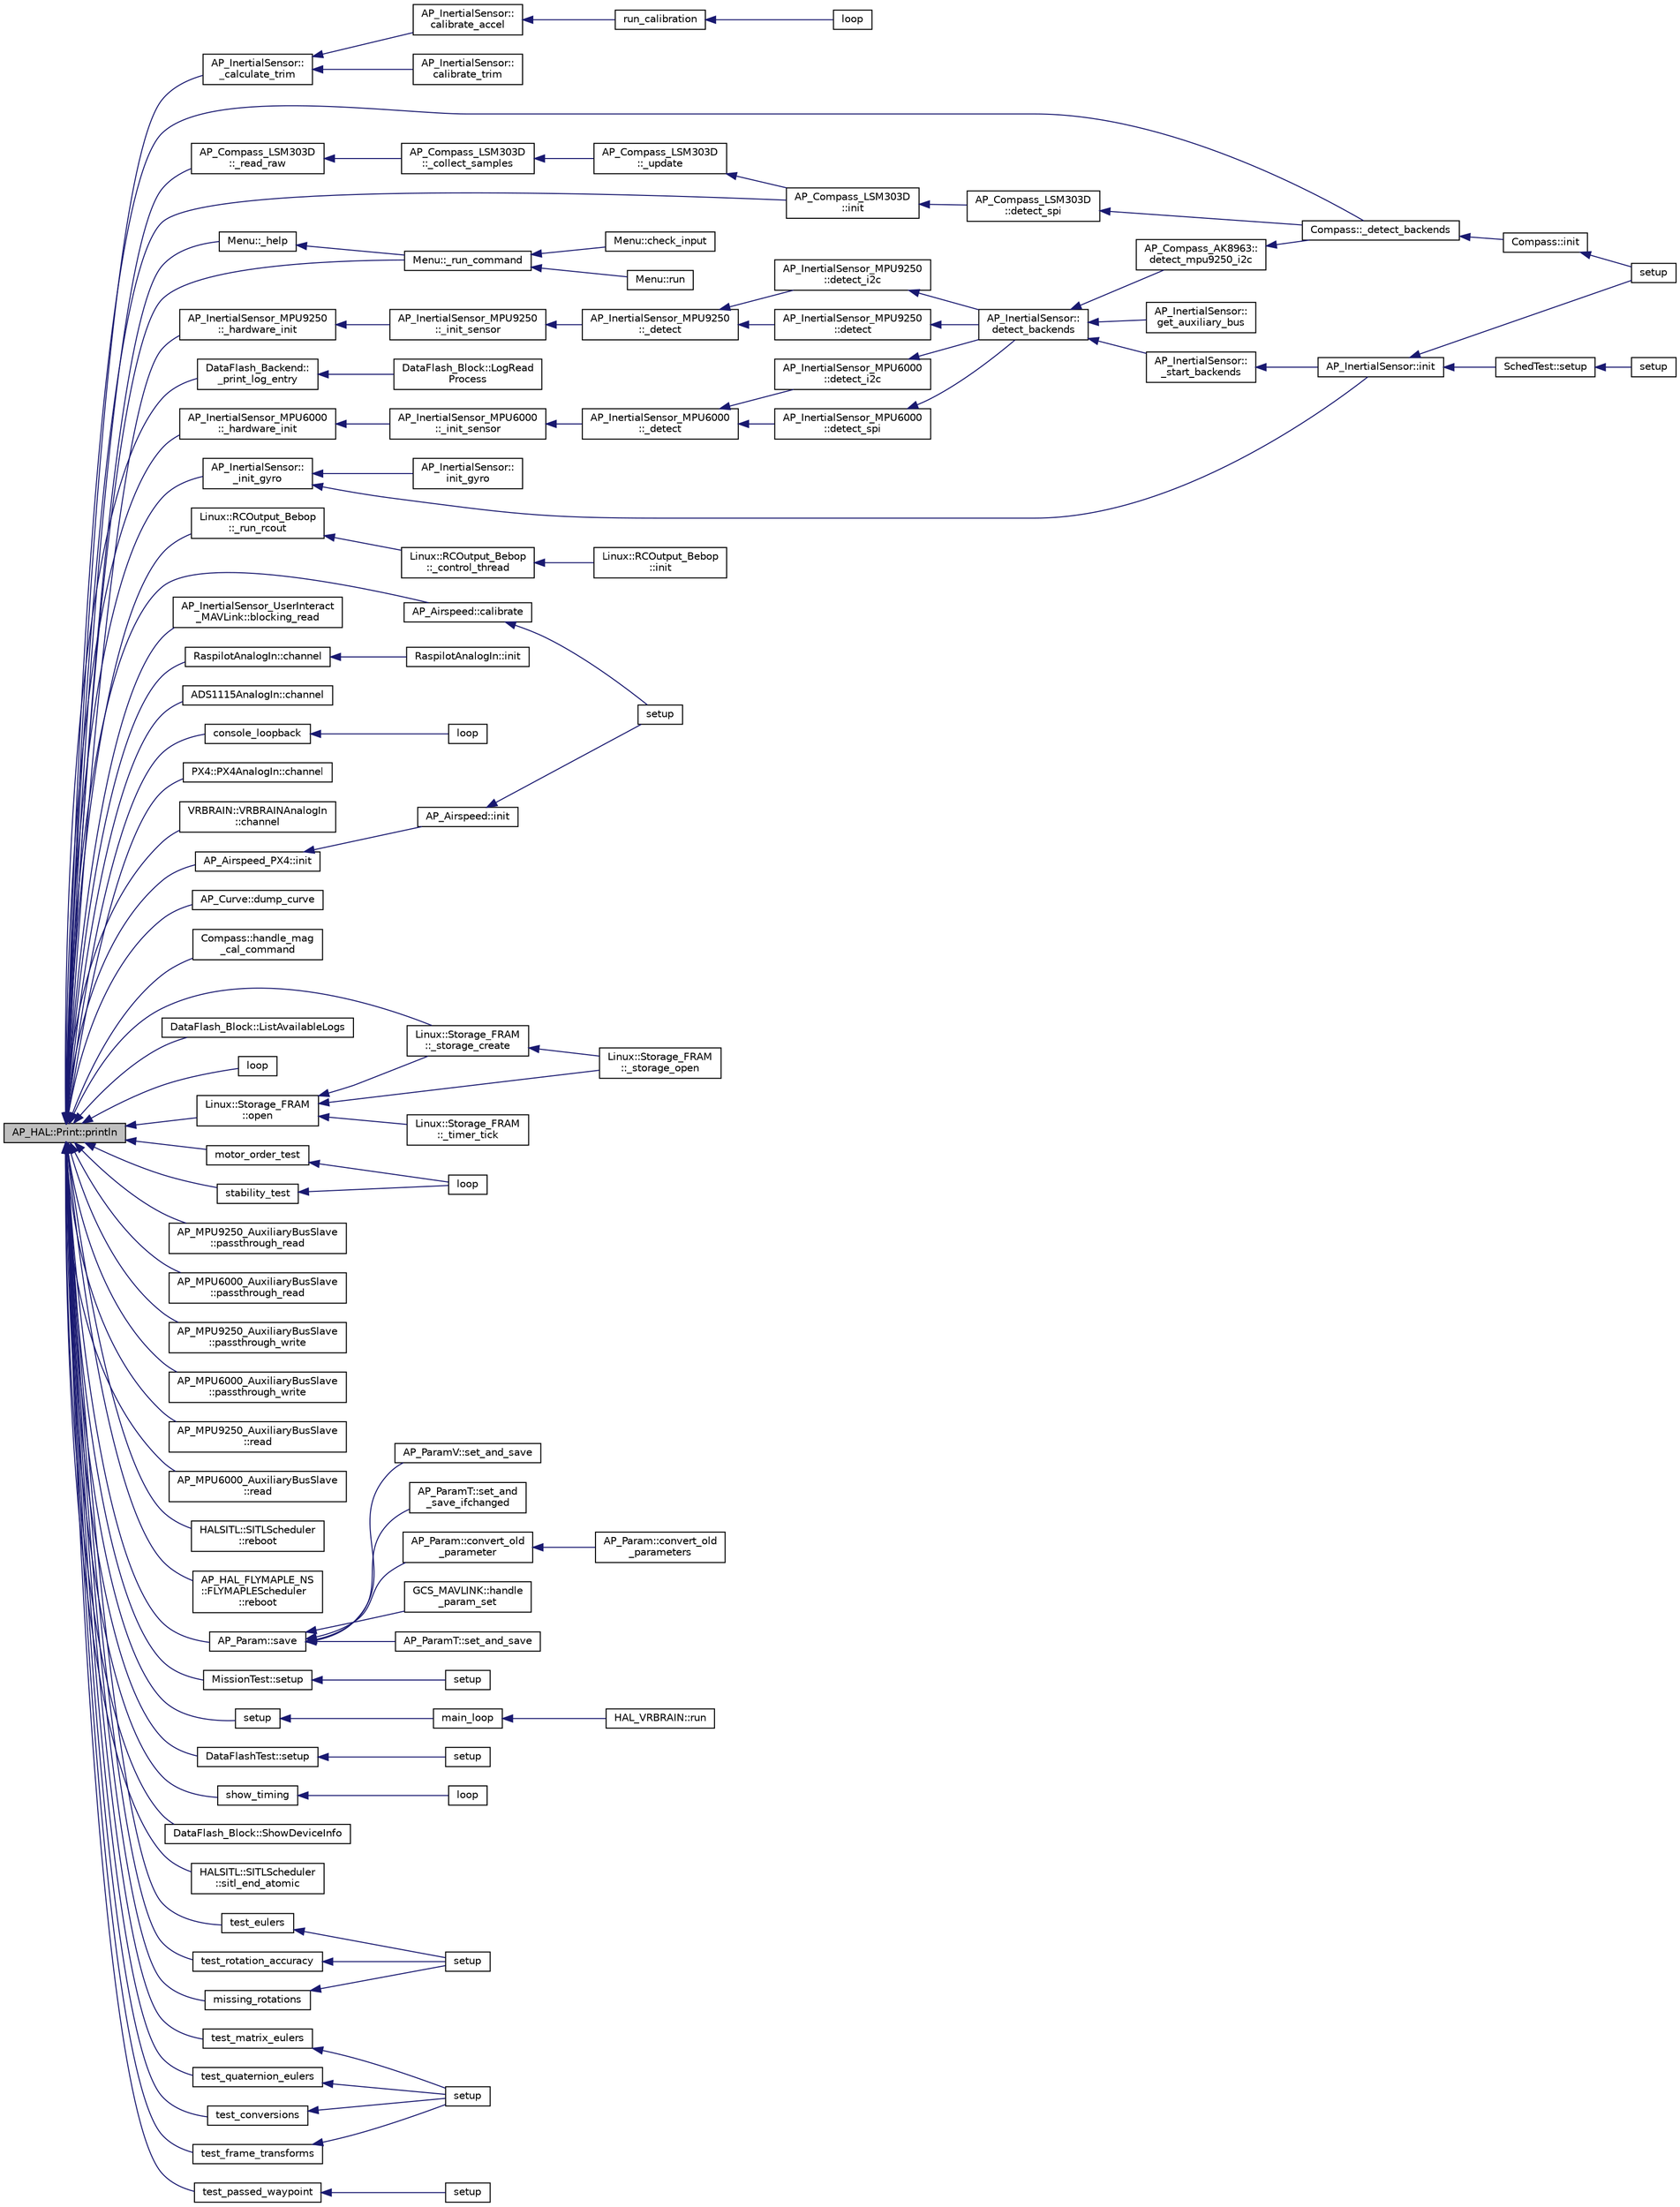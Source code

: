 digraph "AP_HAL::Print::println"
{
 // INTERACTIVE_SVG=YES
  edge [fontname="Helvetica",fontsize="10",labelfontname="Helvetica",labelfontsize="10"];
  node [fontname="Helvetica",fontsize="10",shape=record];
  rankdir="LR";
  Node1 [label="AP_HAL::Print::println",height=0.2,width=0.4,color="black", fillcolor="grey75", style="filled", fontcolor="black"];
  Node1 -> Node2 [dir="back",color="midnightblue",fontsize="10",style="solid",fontname="Helvetica"];
  Node2 [label="AP_InertialSensor::\l_calculate_trim",height=0.2,width=0.4,color="black", fillcolor="white", style="filled",URL="$classAP__InertialSensor.html#ad85a0f7284984ab4bc7b6309ec61003f"];
  Node2 -> Node3 [dir="back",color="midnightblue",fontsize="10",style="solid",fontname="Helvetica"];
  Node3 [label="AP_InertialSensor::\lcalibrate_accel",height=0.2,width=0.4,color="black", fillcolor="white", style="filled",URL="$classAP__InertialSensor.html#a9a2e96ead5ec6958cc5428807318ee6b"];
  Node3 -> Node4 [dir="back",color="midnightblue",fontsize="10",style="solid",fontname="Helvetica"];
  Node4 [label="run_calibration",height=0.2,width=0.4,color="black", fillcolor="white", style="filled",URL="$INS__generic_8cpp.html#a2678ad991b638bbaac0ea234cdc5d60b"];
  Node4 -> Node5 [dir="back",color="midnightblue",fontsize="10",style="solid",fontname="Helvetica"];
  Node5 [label="loop",height=0.2,width=0.4,color="black", fillcolor="white", style="filled",URL="$INS__generic_8cpp.html#a0b33edabd7f1c4e4a0bf32c67269be2f"];
  Node2 -> Node6 [dir="back",color="midnightblue",fontsize="10",style="solid",fontname="Helvetica"];
  Node6 [label="AP_InertialSensor::\lcalibrate_trim",height=0.2,width=0.4,color="black", fillcolor="white", style="filled",URL="$classAP__InertialSensor.html#ad87496184e3c6a775a10b3b5eb069cd9"];
  Node1 -> Node7 [dir="back",color="midnightblue",fontsize="10",style="solid",fontname="Helvetica"];
  Node7 [label="Compass::_detect_backends",height=0.2,width=0.4,color="black", fillcolor="white", style="filled",URL="$classCompass.html#a1c48170d8c8966b22fb150b1634443ec"];
  Node7 -> Node8 [dir="back",color="midnightblue",fontsize="10",style="solid",fontname="Helvetica"];
  Node8 [label="Compass::init",height=0.2,width=0.4,color="black", fillcolor="white", style="filled",URL="$classCompass.html#a190aefc281aba88c7b16e4fc58035c5e"];
  Node8 -> Node9 [dir="back",color="midnightblue",fontsize="10",style="solid",fontname="Helvetica"];
  Node9 [label="setup",height=0.2,width=0.4,color="black", fillcolor="white", style="filled",URL="$AHRS__Test_8cpp.html#a7dfd9b79bc5a37d7df40207afbc5431f"];
  Node1 -> Node10 [dir="back",color="midnightblue",fontsize="10",style="solid",fontname="Helvetica"];
  Node10 [label="AP_InertialSensor_MPU9250\l::_hardware_init",height=0.2,width=0.4,color="black", fillcolor="white", style="filled",URL="$classAP__InertialSensor__MPU9250.html#a7915f9935d7e94cc17611d0a2927a1c9"];
  Node10 -> Node11 [dir="back",color="midnightblue",fontsize="10",style="solid",fontname="Helvetica"];
  Node11 [label="AP_InertialSensor_MPU9250\l::_init_sensor",height=0.2,width=0.4,color="black", fillcolor="white", style="filled",URL="$classAP__InertialSensor__MPU9250.html#a8eaf550b652bbf44d3c113807c3a7b27"];
  Node11 -> Node12 [dir="back",color="midnightblue",fontsize="10",style="solid",fontname="Helvetica"];
  Node12 [label="AP_InertialSensor_MPU9250\l::_detect",height=0.2,width=0.4,color="black", fillcolor="white", style="filled",URL="$classAP__InertialSensor__MPU9250.html#aa21bf1c9641b52b380aa5446d9c22729"];
  Node12 -> Node13 [dir="back",color="midnightblue",fontsize="10",style="solid",fontname="Helvetica"];
  Node13 [label="AP_InertialSensor_MPU9250\l::detect",height=0.2,width=0.4,color="black", fillcolor="white", style="filled",URL="$classAP__InertialSensor__MPU9250.html#ad855b503292ccf6630c5df05ac5893bc"];
  Node13 -> Node14 [dir="back",color="midnightblue",fontsize="10",style="solid",fontname="Helvetica"];
  Node14 [label="AP_InertialSensor::\ldetect_backends",height=0.2,width=0.4,color="black", fillcolor="white", style="filled",URL="$classAP__InertialSensor.html#a8967734e82a4f472c6d8ddd8db656804"];
  Node14 -> Node15 [dir="back",color="midnightblue",fontsize="10",style="solid",fontname="Helvetica"];
  Node15 [label="AP_InertialSensor::\l_start_backends",height=0.2,width=0.4,color="black", fillcolor="white", style="filled",URL="$classAP__InertialSensor.html#a9949b7e301b0d7a5f3e59385d2e8d97a"];
  Node15 -> Node16 [dir="back",color="midnightblue",fontsize="10",style="solid",fontname="Helvetica"];
  Node16 [label="AP_InertialSensor::init",height=0.2,width=0.4,color="black", fillcolor="white", style="filled",URL="$classAP__InertialSensor.html#ab1cdd1c7cc2a0a2631e5deadfc960e80"];
  Node16 -> Node17 [dir="back",color="midnightblue",fontsize="10",style="solid",fontname="Helvetica"];
  Node17 [label="SchedTest::setup",height=0.2,width=0.4,color="black", fillcolor="white", style="filled",URL="$classSchedTest.html#ae9afb73f76391e34d47286a516fe5292"];
  Node17 -> Node18 [dir="back",color="midnightblue",fontsize="10",style="solid",fontname="Helvetica"];
  Node18 [label="setup",height=0.2,width=0.4,color="black", fillcolor="white", style="filled",URL="$Scheduler__test_8cpp.html#a7dfd9b79bc5a37d7df40207afbc5431f"];
  Node16 -> Node9 [dir="back",color="midnightblue",fontsize="10",style="solid",fontname="Helvetica"];
  Node14 -> Node19 [dir="back",color="midnightblue",fontsize="10",style="solid",fontname="Helvetica"];
  Node19 [label="AP_Compass_AK8963::\ldetect_mpu9250_i2c",height=0.2,width=0.4,color="black", fillcolor="white", style="filled",URL="$classAP__Compass__AK8963.html#a0d77d55639011a39fa39a3fbfb11b9be"];
  Node19 -> Node7 [dir="back",color="midnightblue",fontsize="10",style="solid",fontname="Helvetica"];
  Node14 -> Node20 [dir="back",color="midnightblue",fontsize="10",style="solid",fontname="Helvetica"];
  Node20 [label="AP_InertialSensor::\lget_auxiliary_bus",height=0.2,width=0.4,color="black", fillcolor="white", style="filled",URL="$classAP__InertialSensor.html#ad649def5689aecaebca16cf910d77fd8"];
  Node12 -> Node21 [dir="back",color="midnightblue",fontsize="10",style="solid",fontname="Helvetica"];
  Node21 [label="AP_InertialSensor_MPU9250\l::detect_i2c",height=0.2,width=0.4,color="black", fillcolor="white", style="filled",URL="$classAP__InertialSensor__MPU9250.html#ad5d530a2bb50d34a7476898369c239d5"];
  Node21 -> Node14 [dir="back",color="midnightblue",fontsize="10",style="solid",fontname="Helvetica"];
  Node1 -> Node22 [dir="back",color="midnightblue",fontsize="10",style="solid",fontname="Helvetica"];
  Node22 [label="AP_InertialSensor_MPU6000\l::_hardware_init",height=0.2,width=0.4,color="black", fillcolor="white", style="filled",URL="$classAP__InertialSensor__MPU6000.html#ab1b55d6a0819436152c2a8dc6780104f"];
  Node22 -> Node23 [dir="back",color="midnightblue",fontsize="10",style="solid",fontname="Helvetica"];
  Node23 [label="AP_InertialSensor_MPU6000\l::_init_sensor",height=0.2,width=0.4,color="black", fillcolor="white", style="filled",URL="$classAP__InertialSensor__MPU6000.html#a50be758eef3a4d1538323bab21349d2c"];
  Node23 -> Node24 [dir="back",color="midnightblue",fontsize="10",style="solid",fontname="Helvetica"];
  Node24 [label="AP_InertialSensor_MPU6000\l::_detect",height=0.2,width=0.4,color="black", fillcolor="white", style="filled",URL="$classAP__InertialSensor__MPU6000.html#a9dd2ad096a05bf6c0a616ad8d75c0853"];
  Node24 -> Node25 [dir="back",color="midnightblue",fontsize="10",style="solid",fontname="Helvetica"];
  Node25 [label="AP_InertialSensor_MPU6000\l::detect_i2c",height=0.2,width=0.4,color="black", fillcolor="white", style="filled",URL="$classAP__InertialSensor__MPU6000.html#a1f124c85e350b17ad5313643eb0ecc98"];
  Node25 -> Node14 [dir="back",color="midnightblue",fontsize="10",style="solid",fontname="Helvetica"];
  Node24 -> Node26 [dir="back",color="midnightblue",fontsize="10",style="solid",fontname="Helvetica"];
  Node26 [label="AP_InertialSensor_MPU6000\l::detect_spi",height=0.2,width=0.4,color="black", fillcolor="white", style="filled",URL="$classAP__InertialSensor__MPU6000.html#ace4117460d79d69bcf4125dfbd38a22d"];
  Node26 -> Node14 [dir="back",color="midnightblue",fontsize="10",style="solid",fontname="Helvetica"];
  Node1 -> Node27 [dir="back",color="midnightblue",fontsize="10",style="solid",fontname="Helvetica"];
  Node27 [label="Menu::_help",height=0.2,width=0.4,color="black", fillcolor="white", style="filled",URL="$classMenu.html#abdbbcbf943aef6f367b181cdf5df58ec",tooltip="implements the &#39;help&#39; command "];
  Node27 -> Node28 [dir="back",color="midnightblue",fontsize="10",style="solid",fontname="Helvetica"];
  Node28 [label="Menu::_run_command",height=0.2,width=0.4,color="black", fillcolor="white", style="filled",URL="$classMenu.html#a95896e17c24c512b0ffded9661204cc9"];
  Node28 -> Node29 [dir="back",color="midnightblue",fontsize="10",style="solid",fontname="Helvetica"];
  Node29 [label="Menu::check_input",height=0.2,width=0.4,color="black", fillcolor="white", style="filled",URL="$classMenu.html#a5ee8a65cae6ca12d570d5f665e2c665c"];
  Node28 -> Node30 [dir="back",color="midnightblue",fontsize="10",style="solid",fontname="Helvetica"];
  Node30 [label="Menu::run",height=0.2,width=0.4,color="black", fillcolor="white", style="filled",URL="$classMenu.html#a8424e0886499d6901c1d2406c568709c",tooltip="menu runner "];
  Node1 -> Node31 [dir="back",color="midnightblue",fontsize="10",style="solid",fontname="Helvetica"];
  Node31 [label="AP_InertialSensor::\l_init_gyro",height=0.2,width=0.4,color="black", fillcolor="white", style="filled",URL="$classAP__InertialSensor.html#a8744303832541bef0025d9698468938c"];
  Node31 -> Node16 [dir="back",color="midnightblue",fontsize="10",style="solid",fontname="Helvetica"];
  Node31 -> Node32 [dir="back",color="midnightblue",fontsize="10",style="solid",fontname="Helvetica"];
  Node32 [label="AP_InertialSensor::\linit_gyro",height=0.2,width=0.4,color="black", fillcolor="white", style="filled",URL="$classAP__InertialSensor.html#a424609d1eb3dc8473040c9e6f87771ad"];
  Node1 -> Node33 [dir="back",color="midnightblue",fontsize="10",style="solid",fontname="Helvetica"];
  Node33 [label="DataFlash_Backend::\l_print_log_entry",height=0.2,width=0.4,color="black", fillcolor="white", style="filled",URL="$classDataFlash__Backend.html#a880e666874fef9aa9dc6f19b820569ad"];
  Node33 -> Node34 [dir="back",color="midnightblue",fontsize="10",style="solid",fontname="Helvetica"];
  Node34 [label="DataFlash_Block::LogRead\lProcess",height=0.2,width=0.4,color="black", fillcolor="white", style="filled",URL="$classDataFlash__Block.html#a1e5463499b5f2030d233e75ba86a55b8"];
  Node1 -> Node35 [dir="back",color="midnightblue",fontsize="10",style="solid",fontname="Helvetica"];
  Node35 [label="AP_Compass_LSM303D\l::_read_raw",height=0.2,width=0.4,color="black", fillcolor="white", style="filled",URL="$classAP__Compass__LSM303D.html#a1a9c23aa80fd5dde2a50c770aa845b5c"];
  Node35 -> Node36 [dir="back",color="midnightblue",fontsize="10",style="solid",fontname="Helvetica"];
  Node36 [label="AP_Compass_LSM303D\l::_collect_samples",height=0.2,width=0.4,color="black", fillcolor="white", style="filled",URL="$classAP__Compass__LSM303D.html#a66c8262764747536df9e326cc30149e4"];
  Node36 -> Node37 [dir="back",color="midnightblue",fontsize="10",style="solid",fontname="Helvetica"];
  Node37 [label="AP_Compass_LSM303D\l::_update",height=0.2,width=0.4,color="black", fillcolor="white", style="filled",URL="$classAP__Compass__LSM303D.html#a2ab7677dcc887ecc3ba926d1122ffb2e"];
  Node37 -> Node38 [dir="back",color="midnightblue",fontsize="10",style="solid",fontname="Helvetica"];
  Node38 [label="AP_Compass_LSM303D\l::init",height=0.2,width=0.4,color="black", fillcolor="white", style="filled",URL="$classAP__Compass__LSM303D.html#a322cf9c59129cd558a3276f9a2ab1a67"];
  Node38 -> Node39 [dir="back",color="midnightblue",fontsize="10",style="solid",fontname="Helvetica"];
  Node39 [label="AP_Compass_LSM303D\l::detect_spi",height=0.2,width=0.4,color="black", fillcolor="white", style="filled",URL="$classAP__Compass__LSM303D.html#a80232bbbe6f26dc396ba82bd097ce682"];
  Node39 -> Node7 [dir="back",color="midnightblue",fontsize="10",style="solid",fontname="Helvetica"];
  Node1 -> Node28 [dir="back",color="midnightblue",fontsize="10",style="solid",fontname="Helvetica"];
  Node1 -> Node40 [dir="back",color="midnightblue",fontsize="10",style="solid",fontname="Helvetica"];
  Node40 [label="Linux::RCOutput_Bebop\l::_run_rcout",height=0.2,width=0.4,color="black", fillcolor="white", style="filled",URL="$classLinux_1_1RCOutput__Bebop.html#a1baaeabaade1ea15e4c770c9277821cc"];
  Node40 -> Node41 [dir="back",color="midnightblue",fontsize="10",style="solid",fontname="Helvetica"];
  Node41 [label="Linux::RCOutput_Bebop\l::_control_thread",height=0.2,width=0.4,color="black", fillcolor="white", style="filled",URL="$classLinux_1_1RCOutput__Bebop.html#a268f09061922bcc792a67fabf70617bc"];
  Node41 -> Node42 [dir="back",color="midnightblue",fontsize="10",style="solid",fontname="Helvetica"];
  Node42 [label="Linux::RCOutput_Bebop\l::init",height=0.2,width=0.4,color="black", fillcolor="white", style="filled",URL="$classLinux_1_1RCOutput__Bebop.html#a95751b1f997aac77e0c726eeca8c3483"];
  Node1 -> Node43 [dir="back",color="midnightblue",fontsize="10",style="solid",fontname="Helvetica"];
  Node43 [label="Linux::Storage_FRAM\l::_storage_create",height=0.2,width=0.4,color="black", fillcolor="white", style="filled",URL="$classLinux_1_1Storage__FRAM.html#a113edc5b350a1e84d25bbd20b2486c11"];
  Node43 -> Node44 [dir="back",color="midnightblue",fontsize="10",style="solid",fontname="Helvetica"];
  Node44 [label="Linux::Storage_FRAM\l::_storage_open",height=0.2,width=0.4,color="black", fillcolor="white", style="filled",URL="$classLinux_1_1Storage__FRAM.html#aedc6849f147fbc13920768c8aca75b91"];
  Node1 -> Node45 [dir="back",color="midnightblue",fontsize="10",style="solid",fontname="Helvetica"];
  Node45 [label="AP_InertialSensor_UserInteract\l_MAVLink::blocking_read",height=0.2,width=0.4,color="black", fillcolor="white", style="filled",URL="$classAP__InertialSensor__UserInteract__MAVLink.html#a48aca70929432691988f04da6a6797e9"];
  Node1 -> Node46 [dir="back",color="midnightblue",fontsize="10",style="solid",fontname="Helvetica"];
  Node46 [label="AP_Airspeed::calibrate",height=0.2,width=0.4,color="black", fillcolor="white", style="filled",URL="$classAP__Airspeed.html#afb7c91590b3efc00ee2d72cc6bcc856f"];
  Node46 -> Node47 [dir="back",color="midnightblue",fontsize="10",style="solid",fontname="Helvetica"];
  Node47 [label="setup",height=0.2,width=0.4,color="black", fillcolor="white", style="filled",URL="$Airspeed_8cpp.html#a4fc01d736fe50cf5b977f755b675f11d"];
  Node1 -> Node48 [dir="back",color="midnightblue",fontsize="10",style="solid",fontname="Helvetica"];
  Node48 [label="ADS1115AnalogIn::channel",height=0.2,width=0.4,color="black", fillcolor="white", style="filled",URL="$classADS1115AnalogIn.html#a0b2798c20b26480451c0e67e7072c65a"];
  Node1 -> Node49 [dir="back",color="midnightblue",fontsize="10",style="solid",fontname="Helvetica"];
  Node49 [label="RaspilotAnalogIn::channel",height=0.2,width=0.4,color="black", fillcolor="white", style="filled",URL="$classRaspilotAnalogIn.html#a32ae7a363d84a747aee5acfba3667cc5"];
  Node49 -> Node50 [dir="back",color="midnightblue",fontsize="10",style="solid",fontname="Helvetica"];
  Node50 [label="RaspilotAnalogIn::init",height=0.2,width=0.4,color="black", fillcolor="white", style="filled",URL="$classRaspilotAnalogIn.html#a23676f07a43b6862908a2aabb6b3c908"];
  Node1 -> Node51 [dir="back",color="midnightblue",fontsize="10",style="solid",fontname="Helvetica"];
  Node51 [label="PX4::PX4AnalogIn::channel",height=0.2,width=0.4,color="black", fillcolor="white", style="filled",URL="$classPX4_1_1PX4AnalogIn.html#ac252f6f4970cdbd7cd6b575dca155297"];
  Node1 -> Node52 [dir="back",color="midnightblue",fontsize="10",style="solid",fontname="Helvetica"];
  Node52 [label="VRBRAIN::VRBRAINAnalogIn\l::channel",height=0.2,width=0.4,color="black", fillcolor="white", style="filled",URL="$classVRBRAIN_1_1VRBRAINAnalogIn.html#a1e0366bff05cbc5c1e4abae5b9d849c0"];
  Node1 -> Node53 [dir="back",color="midnightblue",fontsize="10",style="solid",fontname="Helvetica"];
  Node53 [label="console_loopback",height=0.2,width=0.4,color="black", fillcolor="white", style="filled",URL="$GCS__Console_2examples_2Console_2Console_8cpp.html#af448a11a75341cbf41bde0f0e10d459a"];
  Node53 -> Node54 [dir="back",color="midnightblue",fontsize="10",style="solid",fontname="Helvetica"];
  Node54 [label="loop",height=0.2,width=0.4,color="black", fillcolor="white", style="filled",URL="$GCS__Console_2examples_2Console_2Console_8cpp.html#a0b33edabd7f1c4e4a0bf32c67269be2f"];
  Node1 -> Node55 [dir="back",color="midnightblue",fontsize="10",style="solid",fontname="Helvetica"];
  Node55 [label="AP_Curve::dump_curve",height=0.2,width=0.4,color="black", fillcolor="white", style="filled",URL="$classAP__Curve.html#a4b9ae5e9b5d0b263a9966084a9a5c0b6"];
  Node1 -> Node56 [dir="back",color="midnightblue",fontsize="10",style="solid",fontname="Helvetica"];
  Node56 [label="Compass::handle_mag\l_cal_command",height=0.2,width=0.4,color="black", fillcolor="white", style="filled",URL="$classCompass.html#a5b92dfeb8382c411fc5cdfe2c35569b0"];
  Node1 -> Node57 [dir="back",color="midnightblue",fontsize="10",style="solid",fontname="Helvetica"];
  Node57 [label="AP_Airspeed_PX4::init",height=0.2,width=0.4,color="black", fillcolor="white", style="filled",URL="$classAP__Airspeed__PX4.html#a0adbea999d3007107b1949ba08cb38d1"];
  Node57 -> Node58 [dir="back",color="midnightblue",fontsize="10",style="solid",fontname="Helvetica"];
  Node58 [label="AP_Airspeed::init",height=0.2,width=0.4,color="black", fillcolor="white", style="filled",URL="$classAP__Airspeed.html#a7499575104f24c6502e1148c353d9637"];
  Node58 -> Node47 [dir="back",color="midnightblue",fontsize="10",style="solid",fontname="Helvetica"];
  Node1 -> Node38 [dir="back",color="midnightblue",fontsize="10",style="solid",fontname="Helvetica"];
  Node1 -> Node59 [dir="back",color="midnightblue",fontsize="10",style="solid",fontname="Helvetica"];
  Node59 [label="DataFlash_Block::ListAvailableLogs",height=0.2,width=0.4,color="black", fillcolor="white", style="filled",URL="$classDataFlash__Block.html#af69dc258faab0de2a9b38e87d4c67799"];
  Node1 -> Node60 [dir="back",color="midnightblue",fontsize="10",style="solid",fontname="Helvetica"];
  Node60 [label="loop",height=0.2,width=0.4,color="black", fillcolor="white", style="filled",URL="$BARO__generic_8cpp.html#afe461d27b9c48d5921c00d521181f12f"];
  Node1 -> Node61 [dir="back",color="midnightblue",fontsize="10",style="solid",fontname="Helvetica"];
  Node61 [label="missing_rotations",height=0.2,width=0.4,color="black", fillcolor="white", style="filled",URL="$rotations_8cpp.html#a1452d16c339066eafa4bf6ad001b7695"];
  Node61 -> Node62 [dir="back",color="midnightblue",fontsize="10",style="solid",fontname="Helvetica"];
  Node62 [label="setup",height=0.2,width=0.4,color="black", fillcolor="white", style="filled",URL="$rotations_8cpp.html#a7dfd9b79bc5a37d7df40207afbc5431f"];
  Node1 -> Node63 [dir="back",color="midnightblue",fontsize="10",style="solid",fontname="Helvetica"];
  Node63 [label="motor_order_test",height=0.2,width=0.4,color="black", fillcolor="white", style="filled",URL="$AP__Motors__test_8cpp.html#a57a49546fb6c5b2c9b423caa333e82b1"];
  Node63 -> Node64 [dir="back",color="midnightblue",fontsize="10",style="solid",fontname="Helvetica"];
  Node64 [label="loop",height=0.2,width=0.4,color="black", fillcolor="white", style="filled",URL="$AP__Motors__test_8cpp.html#afe461d27b9c48d5921c00d521181f12f"];
  Node1 -> Node65 [dir="back",color="midnightblue",fontsize="10",style="solid",fontname="Helvetica"];
  Node65 [label="Linux::Storage_FRAM\l::open",height=0.2,width=0.4,color="black", fillcolor="white", style="filled",URL="$classLinux_1_1Storage__FRAM.html#a20afffb2a7485aa8c0713533150b36e4"];
  Node65 -> Node43 [dir="back",color="midnightblue",fontsize="10",style="solid",fontname="Helvetica"];
  Node65 -> Node44 [dir="back",color="midnightblue",fontsize="10",style="solid",fontname="Helvetica"];
  Node65 -> Node66 [dir="back",color="midnightblue",fontsize="10",style="solid",fontname="Helvetica"];
  Node66 [label="Linux::Storage_FRAM\l::_timer_tick",height=0.2,width=0.4,color="black", fillcolor="white", style="filled",URL="$classLinux_1_1Storage__FRAM.html#af784c59d3cec417e57b1e1ace122fbab"];
  Node1 -> Node67 [dir="back",color="midnightblue",fontsize="10",style="solid",fontname="Helvetica"];
  Node67 [label="AP_MPU9250_AuxiliaryBusSlave\l::passthrough_read",height=0.2,width=0.4,color="black", fillcolor="white", style="filled",URL="$classAP__MPU9250__AuxiliaryBusSlave.html#a9e634dbcda44192e9d6e2294aeaadc73"];
  Node1 -> Node68 [dir="back",color="midnightblue",fontsize="10",style="solid",fontname="Helvetica"];
  Node68 [label="AP_MPU6000_AuxiliaryBusSlave\l::passthrough_read",height=0.2,width=0.4,color="black", fillcolor="white", style="filled",URL="$classAP__MPU6000__AuxiliaryBusSlave.html#a66d7937e6a854f7dc7629eb3ec3c4a74"];
  Node1 -> Node69 [dir="back",color="midnightblue",fontsize="10",style="solid",fontname="Helvetica"];
  Node69 [label="AP_MPU9250_AuxiliaryBusSlave\l::passthrough_write",height=0.2,width=0.4,color="black", fillcolor="white", style="filled",URL="$classAP__MPU9250__AuxiliaryBusSlave.html#a7d63fd31e605eaf9ccac757a9cb26a86"];
  Node1 -> Node70 [dir="back",color="midnightblue",fontsize="10",style="solid",fontname="Helvetica"];
  Node70 [label="AP_MPU6000_AuxiliaryBusSlave\l::passthrough_write",height=0.2,width=0.4,color="black", fillcolor="white", style="filled",URL="$classAP__MPU6000__AuxiliaryBusSlave.html#a31fd36082845fb932c67cc284d1d6467"];
  Node1 -> Node71 [dir="back",color="midnightblue",fontsize="10",style="solid",fontname="Helvetica"];
  Node71 [label="AP_MPU9250_AuxiliaryBusSlave\l::read",height=0.2,width=0.4,color="black", fillcolor="white", style="filled",URL="$classAP__MPU9250__AuxiliaryBusSlave.html#adb475329b73acaa0ec6eb0c0d5cd5128"];
  Node1 -> Node72 [dir="back",color="midnightblue",fontsize="10",style="solid",fontname="Helvetica"];
  Node72 [label="AP_MPU6000_AuxiliaryBusSlave\l::read",height=0.2,width=0.4,color="black", fillcolor="white", style="filled",URL="$classAP__MPU6000__AuxiliaryBusSlave.html#a405c49ea603a5f989e97a736d9dfbab3"];
  Node1 -> Node73 [dir="back",color="midnightblue",fontsize="10",style="solid",fontname="Helvetica"];
  Node73 [label="HALSITL::SITLScheduler\l::reboot",height=0.2,width=0.4,color="black", fillcolor="white", style="filled",URL="$classHALSITL_1_1SITLScheduler.html#aa08437ae1c82261b882055f1d92897d6"];
  Node1 -> Node74 [dir="back",color="midnightblue",fontsize="10",style="solid",fontname="Helvetica"];
  Node74 [label="AP_HAL_FLYMAPLE_NS\l::FLYMAPLEScheduler\l::reboot",height=0.2,width=0.4,color="black", fillcolor="white", style="filled",URL="$classAP__HAL__FLYMAPLE__NS_1_1FLYMAPLEScheduler.html#abd938eff85f8bdfae0aadfa2f69c3aea"];
  Node1 -> Node75 [dir="back",color="midnightblue",fontsize="10",style="solid",fontname="Helvetica"];
  Node75 [label="AP_Param::save",height=0.2,width=0.4,color="black", fillcolor="white", style="filled",URL="$classAP__Param.html#ae498713a1575d30e9a10507d76c15e86"];
  Node75 -> Node76 [dir="back",color="midnightblue",fontsize="10",style="solid",fontname="Helvetica"];
  Node76 [label="AP_Param::convert_old\l_parameter",height=0.2,width=0.4,color="black", fillcolor="white", style="filled",URL="$classAP__Param.html#a508aefe4d24c20bada33f79e8bb14a12"];
  Node76 -> Node77 [dir="back",color="midnightblue",fontsize="10",style="solid",fontname="Helvetica"];
  Node77 [label="AP_Param::convert_old\l_parameters",height=0.2,width=0.4,color="black", fillcolor="white", style="filled",URL="$classAP__Param.html#a25fd45233974736c2ac8e4680882a235"];
  Node75 -> Node78 [dir="back",color="midnightblue",fontsize="10",style="solid",fontname="Helvetica"];
  Node78 [label="GCS_MAVLINK::handle\l_param_set",height=0.2,width=0.4,color="black", fillcolor="white", style="filled",URL="$classGCS__MAVLINK.html#ae8138868be824c9478307c705a0e6763"];
  Node75 -> Node79 [dir="back",color="midnightblue",fontsize="10",style="solid",fontname="Helvetica"];
  Node79 [label="AP_ParamT::set_and_save",height=0.2,width=0.4,color="black", fillcolor="white", style="filled",URL="$classAP__ParamT.html#a25edf0e710f7be745fcf64636ba69be8"];
  Node75 -> Node80 [dir="back",color="midnightblue",fontsize="10",style="solid",fontname="Helvetica"];
  Node80 [label="AP_ParamV::set_and_save",height=0.2,width=0.4,color="black", fillcolor="white", style="filled",URL="$classAP__ParamV.html#ad0e5c746e1c9ae91c58e17e84f5ea390"];
  Node75 -> Node81 [dir="back",color="midnightblue",fontsize="10",style="solid",fontname="Helvetica"];
  Node81 [label="AP_ParamT::set_and\l_save_ifchanged",height=0.2,width=0.4,color="black", fillcolor="white", style="filled",URL="$classAP__ParamT.html#a950a2a2acb4a1073314733cd0856f31f"];
  Node1 -> Node82 [dir="back",color="midnightblue",fontsize="10",style="solid",fontname="Helvetica"];
  Node82 [label="MissionTest::setup",height=0.2,width=0.4,color="black", fillcolor="white", style="filled",URL="$classMissionTest.html#a5229b5d999643df58d42b65efdc8296f"];
  Node82 -> Node83 [dir="back",color="midnightblue",fontsize="10",style="solid",fontname="Helvetica"];
  Node83 [label="setup",height=0.2,width=0.4,color="black", fillcolor="white", style="filled",URL="$AP__Mission__test_8cpp.html#a7dfd9b79bc5a37d7df40207afbc5431f"];
  Node1 -> Node84 [dir="back",color="midnightblue",fontsize="10",style="solid",fontname="Helvetica"];
  Node84 [label="setup",height=0.2,width=0.4,color="black", fillcolor="white", style="filled",URL="$AC__PID__test_8cpp.html#a4fc01d736fe50cf5b977f755b675f11d"];
  Node84 -> Node85 [dir="back",color="midnightblue",fontsize="10",style="solid",fontname="Helvetica"];
  Node85 [label="main_loop",height=0.2,width=0.4,color="black", fillcolor="white", style="filled",URL="$HAL__VRBRAIN__Class_8cpp.html#a9bd6e6ad19a651d2c83ab3edb8d51924"];
  Node85 -> Node86 [dir="back",color="midnightblue",fontsize="10",style="solid",fontname="Helvetica"];
  Node86 [label="HAL_VRBRAIN::run",height=0.2,width=0.4,color="black", fillcolor="white", style="filled",URL="$classHAL__VRBRAIN.html#a064bee28bd90473b00c8ee405cdac765"];
  Node1 -> Node87 [dir="back",color="midnightblue",fontsize="10",style="solid",fontname="Helvetica"];
  Node87 [label="DataFlashTest::setup",height=0.2,width=0.4,color="black", fillcolor="white", style="filled",URL="$classDataFlashTest.html#a8f812fa07edbffe61dfd8d02fddea7f8"];
  Node87 -> Node88 [dir="back",color="midnightblue",fontsize="10",style="solid",fontname="Helvetica"];
  Node88 [label="setup",height=0.2,width=0.4,color="black", fillcolor="white", style="filled",URL="$DataFlash__test_8cpp.html#a7dfd9b79bc5a37d7df40207afbc5431f"];
  Node1 -> Node89 [dir="back",color="midnightblue",fontsize="10",style="solid",fontname="Helvetica"];
  Node89 [label="show_timing",height=0.2,width=0.4,color="black", fillcolor="white", style="filled",URL="$AP__ADC__test_8cpp.html#ab7608ee8404f6bcef359aa32473829d8"];
  Node89 -> Node90 [dir="back",color="midnightblue",fontsize="10",style="solid",fontname="Helvetica"];
  Node90 [label="loop",height=0.2,width=0.4,color="black", fillcolor="white", style="filled",URL="$AP__ADC__test_8cpp.html#afe461d27b9c48d5921c00d521181f12f"];
  Node1 -> Node91 [dir="back",color="midnightblue",fontsize="10",style="solid",fontname="Helvetica"];
  Node91 [label="DataFlash_Block::ShowDeviceInfo",height=0.2,width=0.4,color="black", fillcolor="white", style="filled",URL="$classDataFlash__Block.html#ab782e77f0585c5c7bc4de44eb8b28ad7"];
  Node1 -> Node92 [dir="back",color="midnightblue",fontsize="10",style="solid",fontname="Helvetica"];
  Node92 [label="HALSITL::SITLScheduler\l::sitl_end_atomic",height=0.2,width=0.4,color="black", fillcolor="white", style="filled",URL="$classHALSITL_1_1SITLScheduler.html#a8019ed0f572ee820cb67faf700b2f19c"];
  Node1 -> Node93 [dir="back",color="midnightblue",fontsize="10",style="solid",fontname="Helvetica"];
  Node93 [label="stability_test",height=0.2,width=0.4,color="black", fillcolor="white", style="filled",URL="$AP__Motors__test_8cpp.html#a7f47bb79f883994514efee9d8de3ec0c"];
  Node93 -> Node64 [dir="back",color="midnightblue",fontsize="10",style="solid",fontname="Helvetica"];
  Node1 -> Node94 [dir="back",color="midnightblue",fontsize="10",style="solid",fontname="Helvetica"];
  Node94 [label="test_conversions",height=0.2,width=0.4,color="black", fillcolor="white", style="filled",URL="$eulers_8cpp.html#ac5851b63c32809e725e1fadbec137224"];
  Node94 -> Node95 [dir="back",color="midnightblue",fontsize="10",style="solid",fontname="Helvetica"];
  Node95 [label="setup",height=0.2,width=0.4,color="black", fillcolor="white", style="filled",URL="$eulers_8cpp.html#a7dfd9b79bc5a37d7df40207afbc5431f"];
  Node1 -> Node96 [dir="back",color="midnightblue",fontsize="10",style="solid",fontname="Helvetica"];
  Node96 [label="test_eulers",height=0.2,width=0.4,color="black", fillcolor="white", style="filled",URL="$rotations_8cpp.html#a03c7c1e3aa9eaccd37b442995438a8b8"];
  Node96 -> Node62 [dir="back",color="midnightblue",fontsize="10",style="solid",fontname="Helvetica"];
  Node1 -> Node97 [dir="back",color="midnightblue",fontsize="10",style="solid",fontname="Helvetica"];
  Node97 [label="test_frame_transforms",height=0.2,width=0.4,color="black", fillcolor="white", style="filled",URL="$eulers_8cpp.html#a97831e3cea863b581f8e989164514a25"];
  Node97 -> Node95 [dir="back",color="midnightblue",fontsize="10",style="solid",fontname="Helvetica"];
  Node1 -> Node98 [dir="back",color="midnightblue",fontsize="10",style="solid",fontname="Helvetica"];
  Node98 [label="test_matrix_eulers",height=0.2,width=0.4,color="black", fillcolor="white", style="filled",URL="$eulers_8cpp.html#aceb2646dd2a8910fd27813e20e13c6a4"];
  Node98 -> Node95 [dir="back",color="midnightblue",fontsize="10",style="solid",fontname="Helvetica"];
  Node1 -> Node99 [dir="back",color="midnightblue",fontsize="10",style="solid",fontname="Helvetica"];
  Node99 [label="test_passed_waypoint",height=0.2,width=0.4,color="black", fillcolor="white", style="filled",URL="$examples_2location_2location_8cpp.html#aff2387ea872bdd079c8de9005c934319"];
  Node99 -> Node100 [dir="back",color="midnightblue",fontsize="10",style="solid",fontname="Helvetica"];
  Node100 [label="setup",height=0.2,width=0.4,color="black", fillcolor="white", style="filled",URL="$examples_2location_2location_8cpp.html#a7dfd9b79bc5a37d7df40207afbc5431f"];
  Node1 -> Node101 [dir="back",color="midnightblue",fontsize="10",style="solid",fontname="Helvetica"];
  Node101 [label="test_quaternion_eulers",height=0.2,width=0.4,color="black", fillcolor="white", style="filled",URL="$eulers_8cpp.html#a1e4ca41feae51e8f6dc923cde8d1ad39"];
  Node101 -> Node95 [dir="back",color="midnightblue",fontsize="10",style="solid",fontname="Helvetica"];
  Node1 -> Node102 [dir="back",color="midnightblue",fontsize="10",style="solid",fontname="Helvetica"];
  Node102 [label="test_rotation_accuracy",height=0.2,width=0.4,color="black", fillcolor="white", style="filled",URL="$rotations_8cpp.html#acaec71463457149487901c616be1c74d"];
  Node102 -> Node62 [dir="back",color="midnightblue",fontsize="10",style="solid",fontname="Helvetica"];
}
